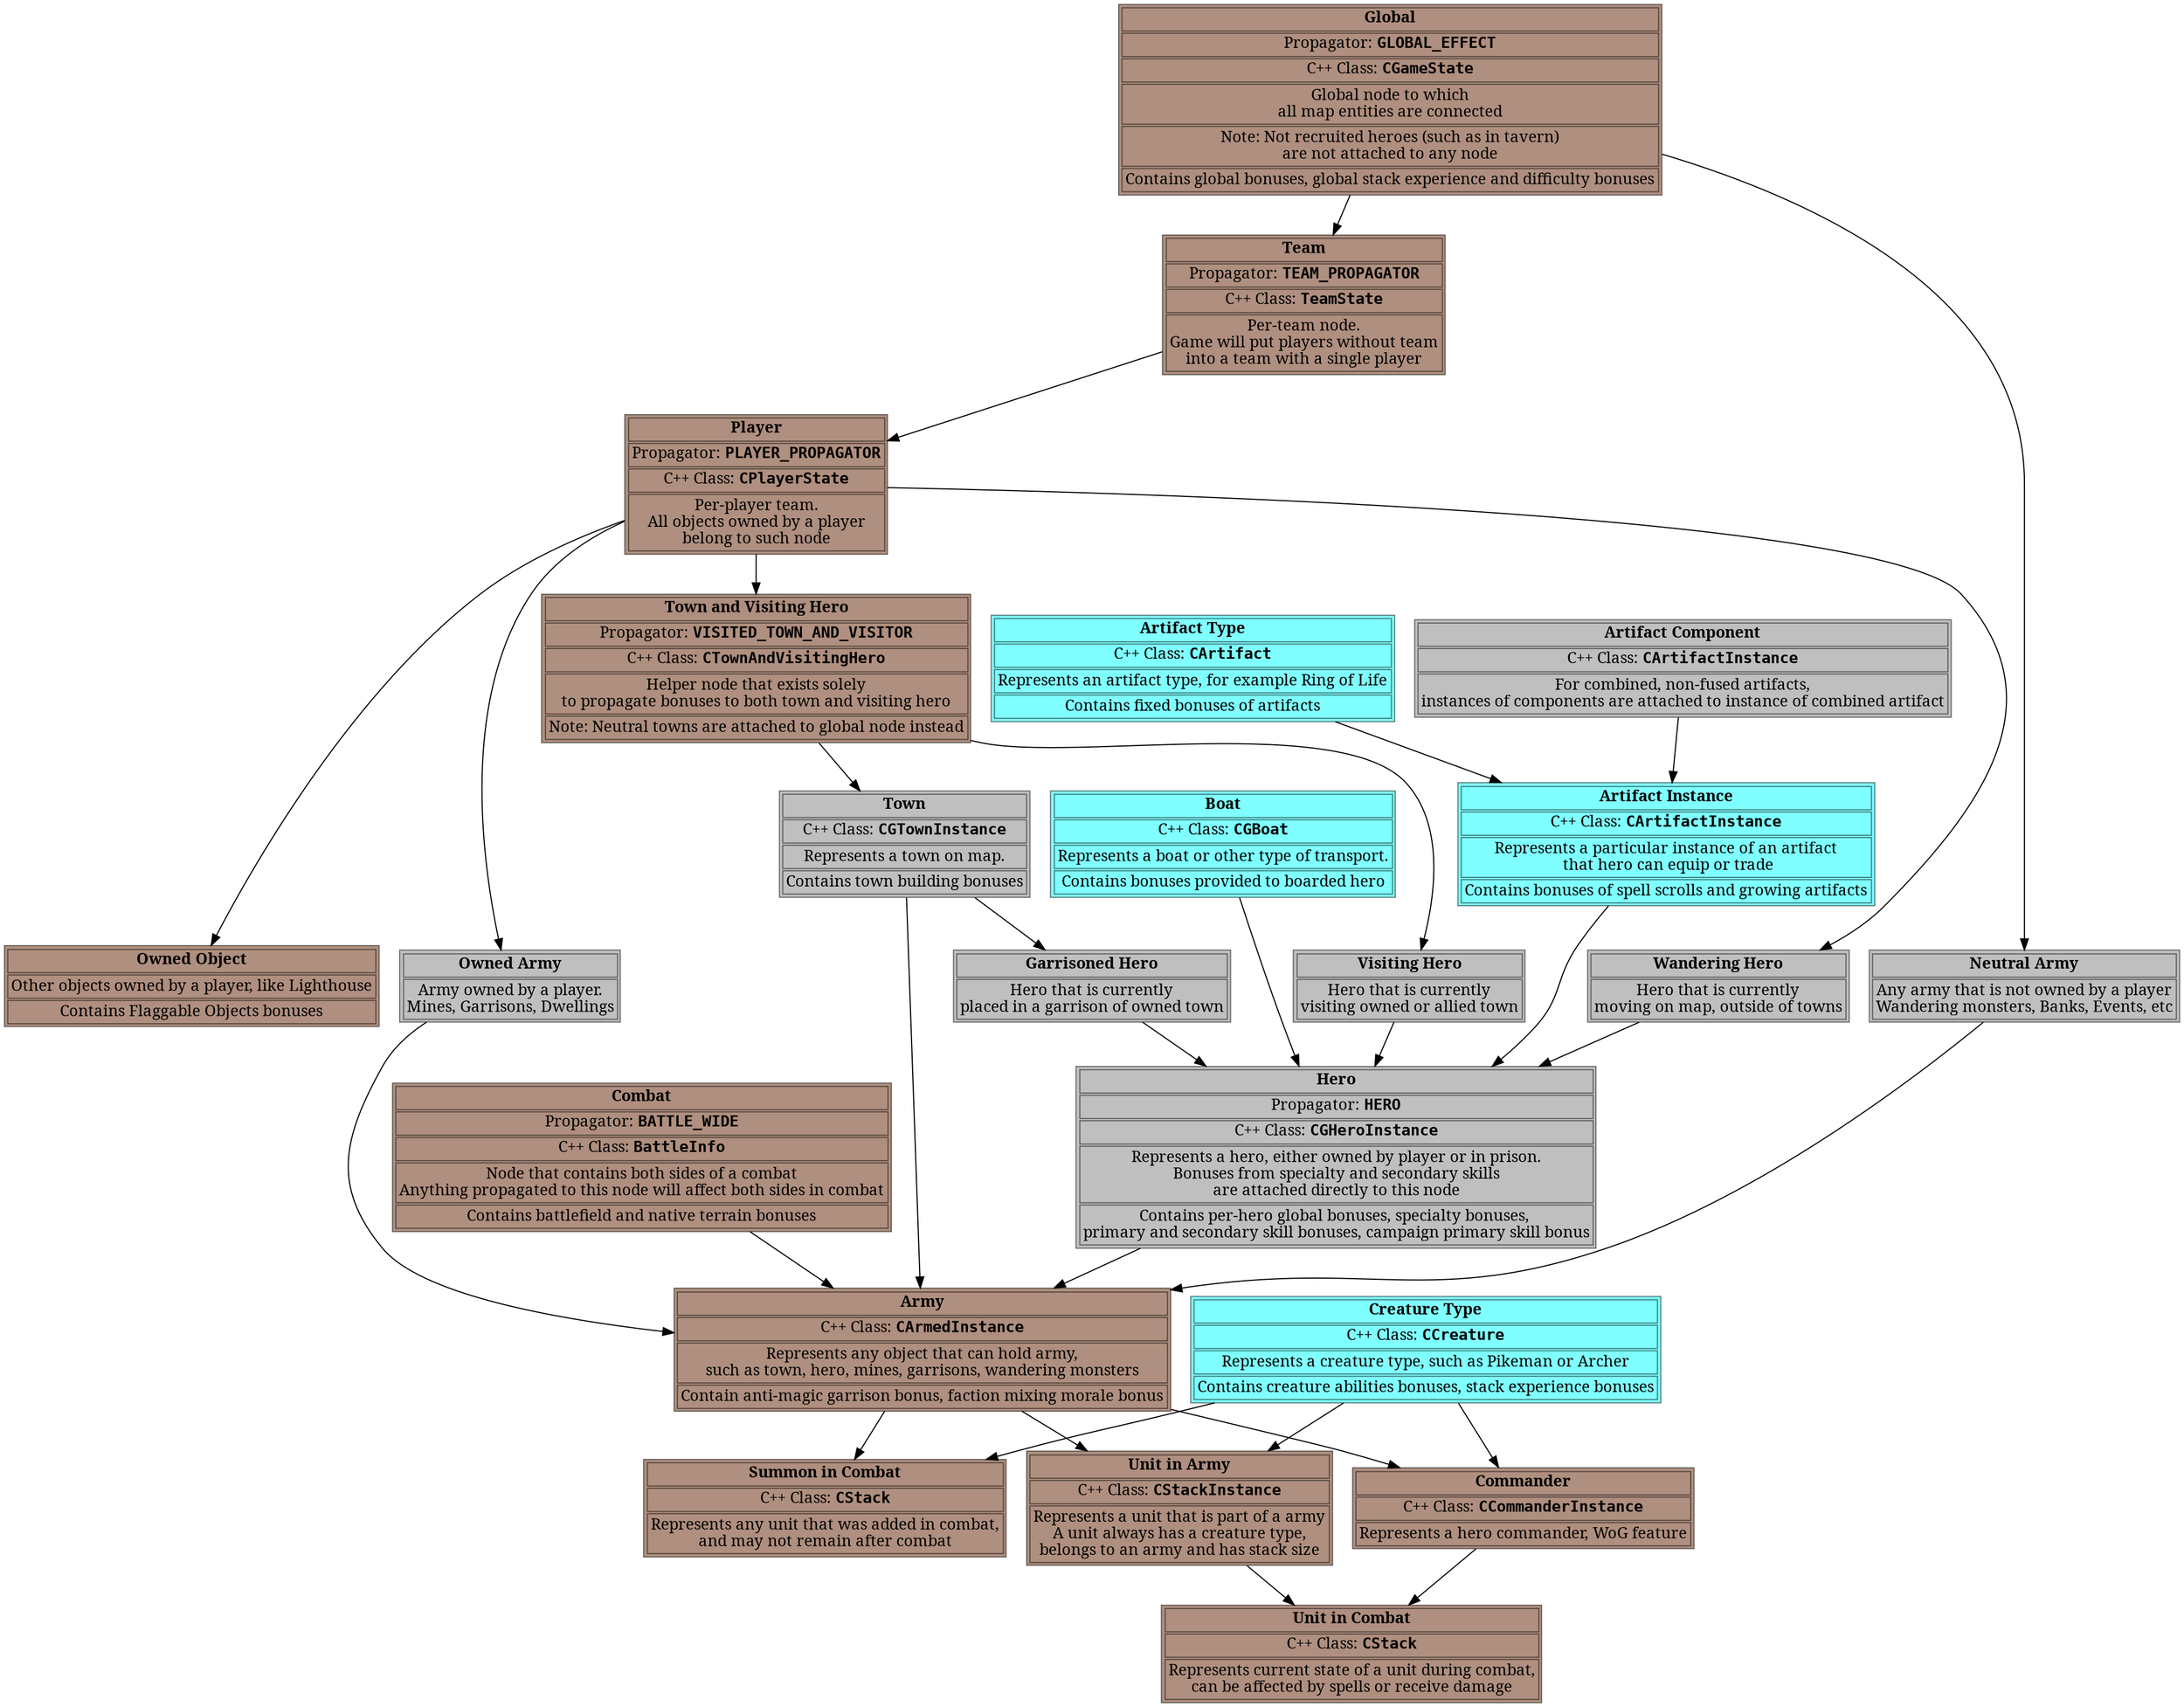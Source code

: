 digraph mygraph {
	fontname="monospace"
	edge [fontname="Noto Serif"]
	node [
		fontname="Noto Serif"
		style=filled
		shape=plain
		fillcolor="#60200080"
		pencolor="#00000080" // frames color
	]

	subgraph rankedTop {
		"Global" [
			label =<<table>
					<tr><td><b>Global</b></td></tr>
					<tr><td>Propagator: <font face="monospace"><b>GLOBAL_EFFECT</b></font></td></tr>
					<tr><td>C++ Class: <font face="monospace"><b>CGameState</b></font></td></tr>
					<tr><td>Global node to which<br/>all map entities are connected</td></tr>
					<tr><td>Note: Not recruited heroes (such as in tavern)<br/>are not attached to any node</td></tr>
					<tr><td>Contains global bonuses, global stack experience and difficulty bonuses</td></tr>
				</table>>
		]
		"Team" [
			label =<<table>
					<tr><td><b>Team</b></td></tr>
					<tr><td>Propagator: <font face="monospace"><b>TEAM_PROPAGATOR</b></font></td></tr>
					<tr><td>C++ Class: <font face="monospace"><b>TeamState</b></font></td></tr>
					<tr><td>Per-team node.<br/>Game will put players without team<br/>into a team with a single player</td></tr>
				</table>>
		]
		"Player" [
			label =<<table>
					<tr><td><b>Player</b></td></tr>
					<tr><td>Propagator: <font face="monospace"><b>PLAYER_PROPAGATOR</b></font></td></tr>
					<tr><td>C++ Class: <font face="monospace"><b>CPlayerState</b></font></td></tr>
					<tr><td>Per-player team.<br/>All objects owned by a player<br/>belong to such node</td></tr>
				</table>>
		]
	};

	subgraph rankedArmies {
		rank="same"
		"Hero" [
			fillcolor="#80808080"
			label =<<table>
					<tr><td><b>Hero</b></td></tr>
					<tr><td>Propagator: <font face="monospace"><b>HERO</b></font></td></tr>
					<tr><td>C++ Class: <font face="monospace"><b>CGHeroInstance</b></font></td></tr>
					<tr><td>Represents a hero, either owned by player or in prison.<br/>Bonuses from specialty and secondary skills<br/>are attached directly to this node</td></tr>
					<tr><td>Contains per-hero global bonuses, specialty bonuses, <br/>primary and secondary skill bonuses, campaign primary skill bonus</td></tr>
				</table>>
		]
		"Combat" [
			label =<<table>
					<tr><td><b>Combat</b></td></tr>
					<tr><td>Propagator: <font face="monospace"><b>BATTLE_WIDE</b></font></td></tr>
					<tr><td>Node that contains both sides of a combat<br/>Anything propagated to this node will affect both sides in combat</td></tr>
				</table>>
		]
	};

	subgraph rankedHeroes {
		rank="same"
		"Visiting Hero" [
			fillcolor="#80808080"
			label =<<table>
					<tr><td><b>Visiting Hero</b></td></tr>
					<tr><td>Hero that is currently<br/>visiting owned or allied town</td></tr>
				</table>>
		]
		"Garrisoned Hero" [
			fillcolor="#80808080"
			label =<<table>
					<tr><td><b>Garrisoned Hero</b></td></tr>
					<tr><td>Hero that is currently<br/>placed in a garrison of owned town</td></tr>
				</table>>
		]
		"Wandering Hero" [
			fillcolor="#80808080"
			label =<<table>
					<tr><td><b>Wandering Hero</b></td></tr>
					<tr><td>Hero that is currently<br/>moving on map, outside of towns</td></tr>
				</table>>
		]
		"Neutral Army" [
			fillcolor="#80808080"
			label =<<table>
					<tr><td><b>Neutral Army</b></td></tr>
					<tr><td>Any army that is not owned by a player<br/>Wandering monsters, Banks, Events, etc</td></tr>
				</table>>
		]
		"Owned Army" [
			fillcolor="#80808080"
			label =<<table>
					<tr><td><b>Owned Army</b></td></tr>
					<tr><td>Army owned by a player.<br/>Mines, Garrisons, Dwellings</td></tr>
				</table>>
		]
		"Owned Object" [
			label =<<table>
					<tr><td><b>Owned Object</b></td></tr>
					<tr><td>Other objects owned by a player, like Lighthouse</td></tr>
					<tr><td>Contains Flaggable Objects bonuses</td></tr>
				</table>>
		]
	};

	subgraph rankedTopHero {
		rank="same"
		"Town" [
			fillcolor="#80808080"
			label =<<table>
					<tr><td><b>Town</b></td></tr>
					<tr><td>C++ Class: <font face="monospace"><b>CGTownInstance</b></font></td></tr>
					<tr><td>Represents a town on map.</td></tr>
					<tr><td>Contains town building bonuses</td></tr>
				</table>>
		]
		"Artifact Instance" [
			fillcolor="#00FFFF80"
			label =<<table>
					<tr><td><b>Artifact Instance</b></td></tr>
					<tr><td>C++ Class: <font face="monospace"><b>CArtifactInstance</b></font></td></tr>
					<tr><td>Represents a particular instance of an artifact<br/> that hero can equip or trade</td></tr>
					<tr><td>Contains bonuses of spell scrolls and growing artifacts</td></tr>
				</table>>
		]
		"Boat" [
			fillcolor="#00FFFF80"
			label =<<table>
					<tr><td><b>Boat</b></td></tr>
					<tr><td>C++ Class: <font face="monospace"><b>CGBoat</b></font></td></tr>
					<tr><td>Represents a boat or other type of transport.</td></tr>
					<tr><td>Contains bonuses provided to boarded hero</td></tr>
				</table>>
		]
	};
	
	subgraph rankedMisc {
		"Town and visiting hero" [
			label =<<table>
					<tr><td><b>Town and Visiting Hero</b></td></tr>
					<tr><td>Propagator: <font face="monospace"><b>VISITED_TOWN_AND_VISITOR</b></font></td></tr>
					<tr><td>C++ Class: <font face="monospace"><b>CTownAndVisitingHero</b></font></td></tr>
					<tr><td>Helper node that exists solely<br/>to propagate bonuses to both town and visiting hero</td></tr>
					<tr><td>Note: Neutral towns are attached to global node instead</td></tr>

				</table>>
		]
		
		"Combat" [
			label =<<table>
					<tr><td><b>Combat</b></td></tr>
					<tr><td>Propagator: <font face="monospace"><b>BATTLE_WIDE</b></font></td></tr>
					<tr><td>C++ Class: <font face="monospace"><b>BattleInfo</b></font></td></tr>
					<tr><td>Node that contains both sides of a combat<br/>Anything propagated to this node will affect both sides in combat</td></tr>
					<tr><td>Contains battlefield and native terrain bonuses</td></tr>
				</table>>
		]
		
		"Creature Type" [
			fillcolor="#00FFFF80"
			label =<<table>
					<tr><td><b>Creature Type</b></td></tr>
					<tr><td>C++ Class: <font face="monospace"><b>CCreature</b></font></td></tr>
					<tr><td>Represents a creature type, such as Pikeman or Archer</td></tr>
					<tr><td>Contains creature abilities bonuses, stack experience bonuses</td></tr>
				</table>>
		]
		
		"Artifact Type" [
			fillcolor="#00FFFF80"
			label =<<table>
					<tr><td><b>Artifact Type</b></td></tr>
					<tr><td>C++ Class: <font face="monospace"><b>CArtifact</b></font></td></tr>
					<tr><td>Represents an artifact type, for example Ring of Life</td></tr>
					<tr><td>Contains fixed bonuses of artifacts</td></tr>
				</table>>
		]
		
		"Artifact Component" [
			fillcolor="#80808080"
			label =<<table>
					<tr><td><b>Artifact Component</b></td></tr>
					<tr><td>C++ Class: <font face="monospace"><b>CArtifactInstance</b></font></td></tr>
					<tr><td>For combined, non-fused artifacts,<br/>instances of components are attached to instance of combined artifact</td></tr>
				</table>>
		]
		
		"Army" [
			label =<<table>
					<tr><td><b>Army</b></td></tr>
					<tr><td>C++ Class: <font face="monospace"><b>CArmedInstance</b></font></td></tr>
					<tr><td>Represents any object that can hold army,<br/>such as town, hero, mines, garrisons, wandering monsters</td></tr>
					<tr><td>Contain anti-magic garrison bonus, faction mixing morale bonus</td></tr>
				</table>>
		]

		"Unit in Army" [
			label =<<table>
					<tr><td><b>Unit in Army</b></td></tr>
					<tr><td>C++ Class: <font face="monospace"><b>CStackInstance</b></font></td></tr>
					<tr><td>Represents a unit that is part of a army<br/>A unit always has a creature type,<br/>belongs to an army and has stack size</td></tr>
				</table>>
		]
		
		"Commander" [
			label =<<table>
					<tr><td><b>Commander</b></td></tr>
					<tr><td>C++ Class: <font face="monospace"><b>CCommanderInstance</b></font></td></tr>
					<tr><td>Represents a hero commander, WoG feature</td></tr>
				</table>>
		]
		
		"Unit in Combat" [
			label =<<table>
					<tr><td><b>Unit in Combat</b></td></tr>
					<tr><td>C++ Class: <font face="monospace"><b>CStack</b></font></td></tr>
					<tr><td>Represents current state of a unit during combat,<br/>can be affected by spells or receive damage</td></tr>
				</table>>
		]
		
		"Summon in Combat" [
			label =<<table>
					<tr><td><b>Summon in Combat</b></td></tr>
					<tr><td>C++ Class: <font face="monospace"><b>CStack</b></font></td></tr>
					<tr><td>Represents any unit that was added in combat,<br/>and may not remain after combat</td></tr>
				</table>>
		]
	};

	"Global" -> "Team"
	"Global" -> "Neutral Army"
	"Team" -> "Player"
	"Player" -> "Town and visiting hero"
	"Player" -> "Wandering Hero"
	"Player" -> "Owned Army"
	"Player" -> "Owned Object"
	"Town and visiting hero" -> "Town"
	"Town and visiting hero" -> "Visiting Hero"
	"Boat" -> "Hero"
	"Combat" -> "Army"
	"Army" -> "Commander"
	"Army" -> "Unit in Army"
	"Army" -> "Summon in Combat"
	"Unit in Army" -> "Unit in Combat" 
	"Commander" -> "Unit in Combat" 
	"Artifact Type" -> "Artifact Instance"
	"Artifact Component" -> "Artifact Instance"
	"Artifact Instance" -> "Hero"

	"Creature Type" -> "Commander" 
	"Creature Type" -> "Summon in Combat"
	"Creature Type" -> "Unit in Army"

	"Town" -> "Garrisoned Hero"
	"Town" -> "Army"
	"Neutral Army" -> "Army"
	"Owned Army" -> "Army"

	"Visiting Hero" -> "Hero"
	"Garrisoned Hero" -> "Hero"
	"Wandering Hero" -> "Hero"
	"Hero" -> "Army"
}
